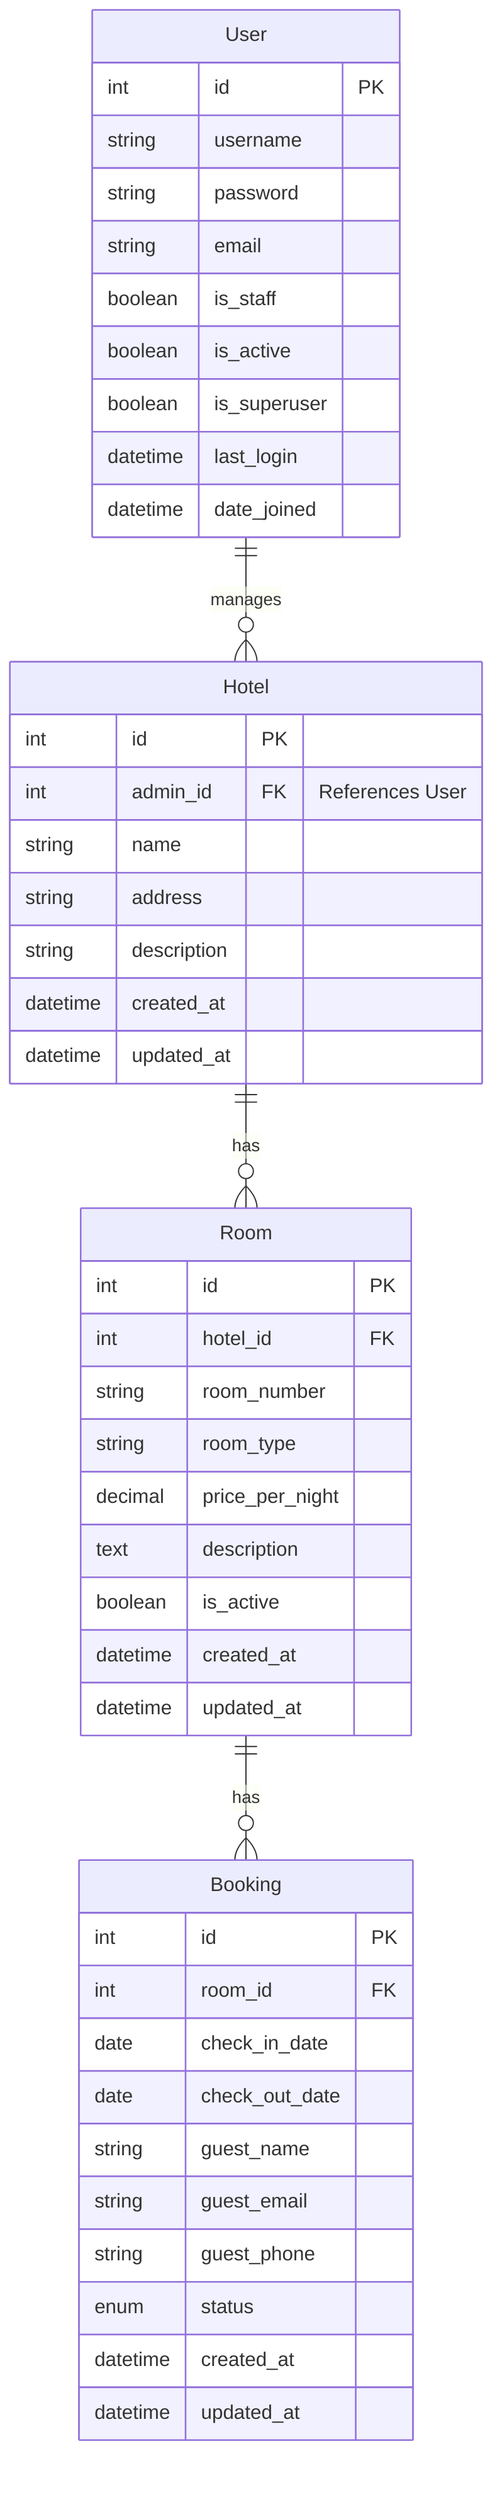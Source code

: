 erDiagram
    User ||--o{ Hotel : "manages"
    Hotel ||--o{ Room : "has"
    Room ||--o{ Booking : "has"

    User {
        int id PK
        string username
        string password
        string email
        boolean is_staff
        boolean is_active
        boolean is_superuser
        datetime last_login
        datetime date_joined
    }

    Hotel {
        int id PK
        int admin_id FK "References User"
        string name
        string address
        string description
        datetime created_at
        datetime updated_at
    }

    Room {
        int id PK
        int hotel_id FK
        string room_number
        string room_type
        decimal price_per_night
        text description
        boolean is_active
        datetime created_at
        datetime updated_at
    }

    Booking {
        int id PK
        int room_id FK
        date check_in_date
        date check_out_date
        string guest_name
        string guest_email
        string guest_phone
        enum status
        datetime created_at
        datetime updated_at
    }